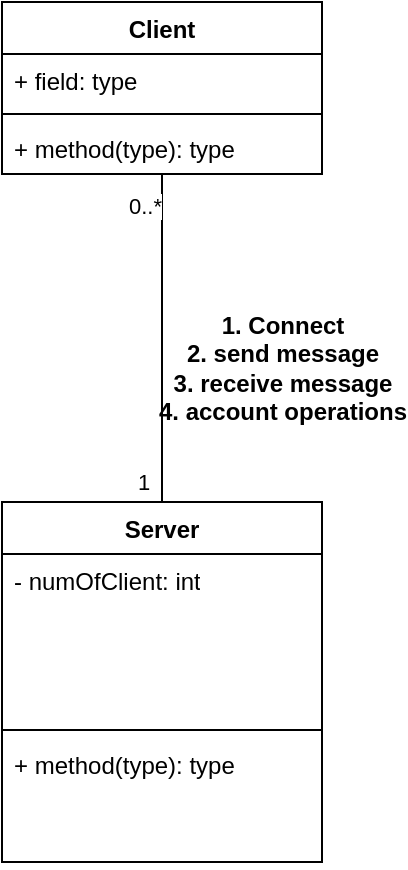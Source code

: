 <mxfile version="23.1.5" type="github" pages="2">
  <diagram name="Client-Server" id="sUV660QRLb9GWtnvWiSY">
    <mxGraphModel dx="474" dy="615" grid="1" gridSize="10" guides="1" tooltips="1" connect="1" arrows="1" fold="1" page="1" pageScale="1" pageWidth="1654" pageHeight="1169" math="0" shadow="0">
      <root>
        <mxCell id="0" />
        <mxCell id="1" parent="0" />
        <mxCell id="hDeGk5-uMHuenBq9WoeG-1" value="Client" style="swimlane;fontStyle=1;align=center;verticalAlign=top;childLayout=stackLayout;horizontal=1;startSize=26;horizontalStack=0;resizeParent=1;resizeParentMax=0;resizeLast=0;collapsible=1;marginBottom=0;whiteSpace=wrap;html=1;" parent="1" vertex="1">
          <mxGeometry x="250" y="70" width="160" height="86" as="geometry" />
        </mxCell>
        <mxCell id="hDeGk5-uMHuenBq9WoeG-2" value="+ field: type" style="text;strokeColor=none;fillColor=none;align=left;verticalAlign=top;spacingLeft=4;spacingRight=4;overflow=hidden;rotatable=0;points=[[0,0.5],[1,0.5]];portConstraint=eastwest;whiteSpace=wrap;html=1;" parent="hDeGk5-uMHuenBq9WoeG-1" vertex="1">
          <mxGeometry y="26" width="160" height="26" as="geometry" />
        </mxCell>
        <mxCell id="hDeGk5-uMHuenBq9WoeG-3" value="" style="line;strokeWidth=1;fillColor=none;align=left;verticalAlign=middle;spacingTop=-1;spacingLeft=3;spacingRight=3;rotatable=0;labelPosition=right;points=[];portConstraint=eastwest;strokeColor=inherit;" parent="hDeGk5-uMHuenBq9WoeG-1" vertex="1">
          <mxGeometry y="52" width="160" height="8" as="geometry" />
        </mxCell>
        <mxCell id="hDeGk5-uMHuenBq9WoeG-4" value="+ method(type): type" style="text;strokeColor=none;fillColor=none;align=left;verticalAlign=top;spacingLeft=4;spacingRight=4;overflow=hidden;rotatable=0;points=[[0,0.5],[1,0.5]];portConstraint=eastwest;whiteSpace=wrap;html=1;" parent="hDeGk5-uMHuenBq9WoeG-1" vertex="1">
          <mxGeometry y="60" width="160" height="26" as="geometry" />
        </mxCell>
        <mxCell id="hDeGk5-uMHuenBq9WoeG-9" value="Server" style="swimlane;fontStyle=1;align=center;verticalAlign=top;childLayout=stackLayout;horizontal=1;startSize=26;horizontalStack=0;resizeParent=1;resizeParentMax=0;resizeLast=0;collapsible=1;marginBottom=0;whiteSpace=wrap;html=1;" parent="1" vertex="1">
          <mxGeometry x="250" y="320" width="160" height="180" as="geometry" />
        </mxCell>
        <mxCell id="hDeGk5-uMHuenBq9WoeG-10" value="- numOfClient: int&lt;div&gt;&lt;br/&gt;&lt;/div&gt;" style="text;strokeColor=none;fillColor=none;align=left;verticalAlign=top;spacingLeft=4;spacingRight=4;overflow=hidden;rotatable=0;points=[[0,0.5],[1,0.5]];portConstraint=eastwest;whiteSpace=wrap;html=1;" parent="hDeGk5-uMHuenBq9WoeG-9" vertex="1">
          <mxGeometry y="26" width="160" height="84" as="geometry" />
        </mxCell>
        <mxCell id="hDeGk5-uMHuenBq9WoeG-11" value="" style="line;strokeWidth=1;fillColor=none;align=left;verticalAlign=middle;spacingTop=-1;spacingLeft=3;spacingRight=3;rotatable=0;labelPosition=right;points=[];portConstraint=eastwest;strokeColor=inherit;" parent="hDeGk5-uMHuenBq9WoeG-9" vertex="1">
          <mxGeometry y="110" width="160" height="8" as="geometry" />
        </mxCell>
        <mxCell id="hDeGk5-uMHuenBq9WoeG-12" value="+ method(type): type" style="text;strokeColor=none;fillColor=none;align=left;verticalAlign=top;spacingLeft=4;spacingRight=4;overflow=hidden;rotatable=0;points=[[0,0.5],[1,0.5]];portConstraint=eastwest;whiteSpace=wrap;html=1;" parent="hDeGk5-uMHuenBq9WoeG-9" vertex="1">
          <mxGeometry y="118" width="160" height="62" as="geometry" />
        </mxCell>
        <mxCell id="hDeGk5-uMHuenBq9WoeG-13" value="" style="endArrow=none;html=1;edgeStyle=orthogonalEdgeStyle;rounded=0;exitX=0.5;exitY=0;exitDx=0;exitDy=0;" parent="1" source="hDeGk5-uMHuenBq9WoeG-9" target="hDeGk5-uMHuenBq9WoeG-1" edge="1">
          <mxGeometry relative="1" as="geometry">
            <mxPoint x="270" y="170" as="sourcePoint" />
            <mxPoint x="270" y="180" as="targetPoint" />
          </mxGeometry>
        </mxCell>
        <mxCell id="hDeGk5-uMHuenBq9WoeG-14" value="1" style="edgeLabel;resizable=0;html=1;align=left;verticalAlign=bottom;" parent="hDeGk5-uMHuenBq9WoeG-13" connectable="0" vertex="1">
          <mxGeometry x="-1" relative="1" as="geometry">
            <mxPoint x="-14" y="-2" as="offset" />
          </mxGeometry>
        </mxCell>
        <mxCell id="hDeGk5-uMHuenBq9WoeG-15" value="0..*" style="edgeLabel;resizable=0;html=1;align=right;verticalAlign=bottom;" parent="hDeGk5-uMHuenBq9WoeG-13" connectable="0" vertex="1">
          <mxGeometry x="1" relative="1" as="geometry">
            <mxPoint y="24" as="offset" />
          </mxGeometry>
        </mxCell>
        <mxCell id="Pb_GMYueLFtet9eYSyQK-1" value="1. Connect&lt;br&gt;2. send message&lt;br&gt;3. receive message&lt;br&gt;4. account operations" style="text;align=center;fontStyle=1;verticalAlign=middle;spacingLeft=3;spacingRight=3;strokeColor=none;rotatable=0;points=[[0,0.5],[1,0.5]];portConstraint=eastwest;html=1;" parent="1" vertex="1">
          <mxGeometry x="350" y="240" width="80" height="26" as="geometry" />
        </mxCell>
      </root>
    </mxGraphModel>
  </diagram>
  <diagram id="7dEEv1CiIGa3f9v5cvAZ" name="Client">
    <mxGraphModel dx="1152" dy="615" grid="1" gridSize="10" guides="1" tooltips="1" connect="1" arrows="1" fold="1" page="1" pageScale="1" pageWidth="1654" pageHeight="1169" math="0" shadow="0">
      <root>
        <mxCell id="0" />
        <mxCell id="1" parent="0" />
        <mxCell id="qlGP9i0c9qMwpgche674-63" value="" style="html=1;whiteSpace=wrap;" vertex="1" parent="1">
          <mxGeometry x="310" y="170" width="740" height="580" as="geometry" />
        </mxCell>
        <mxCell id="49RTNiTCRd8xEN8y8V98-1" value="GUI" style="swimlane;fontStyle=1;align=center;verticalAlign=top;childLayout=stackLayout;horizontal=1;startSize=26;horizontalStack=0;resizeParent=1;resizeParentMax=0;resizeLast=0;collapsible=1;marginBottom=0;whiteSpace=wrap;html=1;" parent="1" vertex="1">
          <mxGeometry x="370" y="210" width="160" height="86" as="geometry" />
        </mxCell>
        <mxCell id="49RTNiTCRd8xEN8y8V98-2" value="+ field: type" style="text;strokeColor=none;fillColor=none;align=left;verticalAlign=top;spacingLeft=4;spacingRight=4;overflow=hidden;rotatable=0;points=[[0,0.5],[1,0.5]];portConstraint=eastwest;whiteSpace=wrap;html=1;" parent="49RTNiTCRd8xEN8y8V98-1" vertex="1">
          <mxGeometry y="26" width="160" height="26" as="geometry" />
        </mxCell>
        <mxCell id="49RTNiTCRd8xEN8y8V98-3" value="" style="line;strokeWidth=1;fillColor=none;align=left;verticalAlign=middle;spacingTop=-1;spacingLeft=3;spacingRight=3;rotatable=0;labelPosition=right;points=[];portConstraint=eastwest;strokeColor=inherit;" parent="49RTNiTCRd8xEN8y8V98-1" vertex="1">
          <mxGeometry y="52" width="160" height="8" as="geometry" />
        </mxCell>
        <mxCell id="49RTNiTCRd8xEN8y8V98-4" value="+ method(type): type" style="text;strokeColor=none;fillColor=none;align=left;verticalAlign=top;spacingLeft=4;spacingRight=4;overflow=hidden;rotatable=0;points=[[0,0.5],[1,0.5]];portConstraint=eastwest;whiteSpace=wrap;html=1;" parent="49RTNiTCRd8xEN8y8V98-1" vertex="1">
          <mxGeometry y="60" width="160" height="26" as="geometry" />
        </mxCell>
        <mxCell id="49RTNiTCRd8xEN8y8V98-5" value="Model" style="swimlane;fontStyle=1;align=center;verticalAlign=top;childLayout=stackLayout;horizontal=1;startSize=26;horizontalStack=0;resizeParent=1;resizeParentMax=0;resizeLast=0;collapsible=1;marginBottom=0;whiteSpace=wrap;html=1;" parent="1" vertex="1">
          <mxGeometry x="830" y="210" width="160" height="86" as="geometry" />
        </mxCell>
        <mxCell id="49RTNiTCRd8xEN8y8V98-6" value="+ field: type" style="text;strokeColor=none;fillColor=none;align=left;verticalAlign=top;spacingLeft=4;spacingRight=4;overflow=hidden;rotatable=0;points=[[0,0.5],[1,0.5]];portConstraint=eastwest;whiteSpace=wrap;html=1;" parent="49RTNiTCRd8xEN8y8V98-5" vertex="1">
          <mxGeometry y="26" width="160" height="26" as="geometry" />
        </mxCell>
        <mxCell id="49RTNiTCRd8xEN8y8V98-7" value="" style="line;strokeWidth=1;fillColor=none;align=left;verticalAlign=middle;spacingTop=-1;spacingLeft=3;spacingRight=3;rotatable=0;labelPosition=right;points=[];portConstraint=eastwest;strokeColor=inherit;" parent="49RTNiTCRd8xEN8y8V98-5" vertex="1">
          <mxGeometry y="52" width="160" height="8" as="geometry" />
        </mxCell>
        <mxCell id="49RTNiTCRd8xEN8y8V98-8" value="+ method(type): type" style="text;strokeColor=none;fillColor=none;align=left;verticalAlign=top;spacingLeft=4;spacingRight=4;overflow=hidden;rotatable=0;points=[[0,0.5],[1,0.5]];portConstraint=eastwest;whiteSpace=wrap;html=1;" parent="49RTNiTCRd8xEN8y8V98-5" vertex="1">
          <mxGeometry y="60" width="160" height="26" as="geometry" />
        </mxCell>
        <mxCell id="49RTNiTCRd8xEN8y8V98-9" value="Controller" style="swimlane;fontStyle=1;align=center;verticalAlign=top;childLayout=stackLayout;horizontal=1;startSize=26;horizontalStack=0;resizeParent=1;resizeParentMax=0;resizeLast=0;collapsible=1;marginBottom=0;whiteSpace=wrap;html=1;" parent="1" vertex="1">
          <mxGeometry x="580" y="330" width="160" height="86" as="geometry" />
        </mxCell>
        <mxCell id="49RTNiTCRd8xEN8y8V98-10" value="+ field: type" style="text;strokeColor=none;fillColor=none;align=left;verticalAlign=top;spacingLeft=4;spacingRight=4;overflow=hidden;rotatable=0;points=[[0,0.5],[1,0.5]];portConstraint=eastwest;whiteSpace=wrap;html=1;" parent="49RTNiTCRd8xEN8y8V98-9" vertex="1">
          <mxGeometry y="26" width="160" height="26" as="geometry" />
        </mxCell>
        <mxCell id="49RTNiTCRd8xEN8y8V98-11" value="" style="line;strokeWidth=1;fillColor=none;align=left;verticalAlign=middle;spacingTop=-1;spacingLeft=3;spacingRight=3;rotatable=0;labelPosition=right;points=[];portConstraint=eastwest;strokeColor=inherit;" parent="49RTNiTCRd8xEN8y8V98-9" vertex="1">
          <mxGeometry y="52" width="160" height="8" as="geometry" />
        </mxCell>
        <mxCell id="49RTNiTCRd8xEN8y8V98-12" value="+ method(type): type" style="text;strokeColor=none;fillColor=none;align=left;verticalAlign=top;spacingLeft=4;spacingRight=4;overflow=hidden;rotatable=0;points=[[0,0.5],[1,0.5]];portConstraint=eastwest;whiteSpace=wrap;html=1;" parent="49RTNiTCRd8xEN8y8V98-9" vertex="1">
          <mxGeometry y="60" width="160" height="26" as="geometry" />
        </mxCell>
        <mxCell id="qlGP9i0c9qMwpgche674-1" value="Direct Message Controller" style="swimlane;fontStyle=1;align=center;verticalAlign=top;childLayout=stackLayout;horizontal=1;startSize=26;horizontalStack=0;resizeParent=1;resizeParentMax=0;resizeLast=0;collapsible=1;marginBottom=0;whiteSpace=wrap;html=1;" vertex="1" parent="1">
          <mxGeometry x="330" y="490" width="160" height="86" as="geometry" />
        </mxCell>
        <mxCell id="qlGP9i0c9qMwpgche674-2" value="+ field: type" style="text;strokeColor=none;fillColor=none;align=left;verticalAlign=top;spacingLeft=4;spacingRight=4;overflow=hidden;rotatable=0;points=[[0,0.5],[1,0.5]];portConstraint=eastwest;whiteSpace=wrap;html=1;" vertex="1" parent="qlGP9i0c9qMwpgche674-1">
          <mxGeometry y="26" width="160" height="26" as="geometry" />
        </mxCell>
        <mxCell id="qlGP9i0c9qMwpgche674-3" value="" style="line;strokeWidth=1;fillColor=none;align=left;verticalAlign=middle;spacingTop=-1;spacingLeft=3;spacingRight=3;rotatable=0;labelPosition=right;points=[];portConstraint=eastwest;strokeColor=inherit;" vertex="1" parent="qlGP9i0c9qMwpgche674-1">
          <mxGeometry y="52" width="160" height="8" as="geometry" />
        </mxCell>
        <mxCell id="qlGP9i0c9qMwpgche674-4" value="+ method(type): type" style="text;strokeColor=none;fillColor=none;align=left;verticalAlign=top;spacingLeft=4;spacingRight=4;overflow=hidden;rotatable=0;points=[[0,0.5],[1,0.5]];portConstraint=eastwest;whiteSpace=wrap;html=1;" vertex="1" parent="qlGP9i0c9qMwpgche674-1">
          <mxGeometry y="60" width="160" height="26" as="geometry" />
        </mxCell>
        <mxCell id="qlGP9i0c9qMwpgche674-5" value="Group Message Controller" style="swimlane;fontStyle=1;align=center;verticalAlign=top;childLayout=stackLayout;horizontal=1;startSize=26;horizontalStack=0;resizeParent=1;resizeParentMax=0;resizeLast=0;collapsible=1;marginBottom=0;whiteSpace=wrap;html=1;" vertex="1" parent="1">
          <mxGeometry x="510" y="490" width="160" height="86" as="geometry" />
        </mxCell>
        <mxCell id="qlGP9i0c9qMwpgche674-6" value="+ field: type" style="text;strokeColor=none;fillColor=none;align=left;verticalAlign=top;spacingLeft=4;spacingRight=4;overflow=hidden;rotatable=0;points=[[0,0.5],[1,0.5]];portConstraint=eastwest;whiteSpace=wrap;html=1;" vertex="1" parent="qlGP9i0c9qMwpgche674-5">
          <mxGeometry y="26" width="160" height="26" as="geometry" />
        </mxCell>
        <mxCell id="qlGP9i0c9qMwpgche674-7" value="" style="line;strokeWidth=1;fillColor=none;align=left;verticalAlign=middle;spacingTop=-1;spacingLeft=3;spacingRight=3;rotatable=0;labelPosition=right;points=[];portConstraint=eastwest;strokeColor=inherit;" vertex="1" parent="qlGP9i0c9qMwpgche674-5">
          <mxGeometry y="52" width="160" height="8" as="geometry" />
        </mxCell>
        <mxCell id="qlGP9i0c9qMwpgche674-8" value="+ method(type): type" style="text;strokeColor=none;fillColor=none;align=left;verticalAlign=top;spacingLeft=4;spacingRight=4;overflow=hidden;rotatable=0;points=[[0,0.5],[1,0.5]];portConstraint=eastwest;whiteSpace=wrap;html=1;" vertex="1" parent="qlGP9i0c9qMwpgche674-5">
          <mxGeometry y="60" width="160" height="26" as="geometry" />
        </mxCell>
        <mxCell id="qlGP9i0c9qMwpgche674-9" value="App Setting Controller" style="swimlane;fontStyle=1;align=center;verticalAlign=top;childLayout=stackLayout;horizontal=1;startSize=26;horizontalStack=0;resizeParent=1;resizeParentMax=0;resizeLast=0;collapsible=1;marginBottom=0;whiteSpace=wrap;html=1;" vertex="1" parent="1">
          <mxGeometry x="690" y="490" width="160" height="86" as="geometry" />
        </mxCell>
        <mxCell id="qlGP9i0c9qMwpgche674-10" value="+ field: type" style="text;strokeColor=none;fillColor=none;align=left;verticalAlign=top;spacingLeft=4;spacingRight=4;overflow=hidden;rotatable=0;points=[[0,0.5],[1,0.5]];portConstraint=eastwest;whiteSpace=wrap;html=1;" vertex="1" parent="qlGP9i0c9qMwpgche674-9">
          <mxGeometry y="26" width="160" height="26" as="geometry" />
        </mxCell>
        <mxCell id="qlGP9i0c9qMwpgche674-11" value="" style="line;strokeWidth=1;fillColor=none;align=left;verticalAlign=middle;spacingTop=-1;spacingLeft=3;spacingRight=3;rotatable=0;labelPosition=right;points=[];portConstraint=eastwest;strokeColor=inherit;" vertex="1" parent="qlGP9i0c9qMwpgche674-9">
          <mxGeometry y="52" width="160" height="8" as="geometry" />
        </mxCell>
        <mxCell id="qlGP9i0c9qMwpgche674-12" value="+ method(type): type" style="text;strokeColor=none;fillColor=none;align=left;verticalAlign=top;spacingLeft=4;spacingRight=4;overflow=hidden;rotatable=0;points=[[0,0.5],[1,0.5]];portConstraint=eastwest;whiteSpace=wrap;html=1;" vertex="1" parent="qlGP9i0c9qMwpgche674-9">
          <mxGeometry y="60" width="160" height="26" as="geometry" />
        </mxCell>
        <mxCell id="qlGP9i0c9qMwpgche674-13" value="Directory Controller" style="swimlane;fontStyle=1;align=center;verticalAlign=top;childLayout=stackLayout;horizontal=1;startSize=26;horizontalStack=0;resizeParent=1;resizeParentMax=0;resizeLast=0;collapsible=1;marginBottom=0;whiteSpace=wrap;html=1;" vertex="1" parent="1">
          <mxGeometry x="870" y="490" width="160" height="86" as="geometry" />
        </mxCell>
        <mxCell id="qlGP9i0c9qMwpgche674-14" value="+ field: type" style="text;strokeColor=none;fillColor=none;align=left;verticalAlign=top;spacingLeft=4;spacingRight=4;overflow=hidden;rotatable=0;points=[[0,0.5],[1,0.5]];portConstraint=eastwest;whiteSpace=wrap;html=1;" vertex="1" parent="qlGP9i0c9qMwpgche674-13">
          <mxGeometry y="26" width="160" height="26" as="geometry" />
        </mxCell>
        <mxCell id="qlGP9i0c9qMwpgche674-15" value="" style="line;strokeWidth=1;fillColor=none;align=left;verticalAlign=middle;spacingTop=-1;spacingLeft=3;spacingRight=3;rotatable=0;labelPosition=right;points=[];portConstraint=eastwest;strokeColor=inherit;" vertex="1" parent="qlGP9i0c9qMwpgche674-13">
          <mxGeometry y="52" width="160" height="8" as="geometry" />
        </mxCell>
        <mxCell id="qlGP9i0c9qMwpgche674-16" value="+ method(type): type" style="text;strokeColor=none;fillColor=none;align=left;verticalAlign=top;spacingLeft=4;spacingRight=4;overflow=hidden;rotatable=0;points=[[0,0.5],[1,0.5]];portConstraint=eastwest;whiteSpace=wrap;html=1;" vertex="1" parent="qlGP9i0c9qMwpgche674-13">
          <mxGeometry y="60" width="160" height="26" as="geometry" />
        </mxCell>
        <mxCell id="qlGP9i0c9qMwpgche674-17" value="Direct Message" style="swimlane;fontStyle=1;align=center;verticalAlign=top;childLayout=stackLayout;horizontal=1;startSize=26;horizontalStack=0;resizeParent=1;resizeParentMax=0;resizeLast=0;collapsible=1;marginBottom=0;whiteSpace=wrap;html=1;" vertex="1" parent="1">
          <mxGeometry x="330" y="630" width="160" height="86" as="geometry" />
        </mxCell>
        <mxCell id="qlGP9i0c9qMwpgche674-18" value="+ field: type" style="text;strokeColor=none;fillColor=none;align=left;verticalAlign=top;spacingLeft=4;spacingRight=4;overflow=hidden;rotatable=0;points=[[0,0.5],[1,0.5]];portConstraint=eastwest;whiteSpace=wrap;html=1;" vertex="1" parent="qlGP9i0c9qMwpgche674-17">
          <mxGeometry y="26" width="160" height="26" as="geometry" />
        </mxCell>
        <mxCell id="qlGP9i0c9qMwpgche674-19" value="" style="line;strokeWidth=1;fillColor=none;align=left;verticalAlign=middle;spacingTop=-1;spacingLeft=3;spacingRight=3;rotatable=0;labelPosition=right;points=[];portConstraint=eastwest;strokeColor=inherit;" vertex="1" parent="qlGP9i0c9qMwpgche674-17">
          <mxGeometry y="52" width="160" height="8" as="geometry" />
        </mxCell>
        <mxCell id="qlGP9i0c9qMwpgche674-20" value="+ method(type): type" style="text;strokeColor=none;fillColor=none;align=left;verticalAlign=top;spacingLeft=4;spacingRight=4;overflow=hidden;rotatable=0;points=[[0,0.5],[1,0.5]];portConstraint=eastwest;whiteSpace=wrap;html=1;" vertex="1" parent="qlGP9i0c9qMwpgche674-17">
          <mxGeometry y="60" width="160" height="26" as="geometry" />
        </mxCell>
        <mxCell id="qlGP9i0c9qMwpgche674-21" value="Group Message" style="swimlane;fontStyle=1;align=center;verticalAlign=top;childLayout=stackLayout;horizontal=1;startSize=26;horizontalStack=0;resizeParent=1;resizeParentMax=0;resizeLast=0;collapsible=1;marginBottom=0;whiteSpace=wrap;html=1;" vertex="1" parent="1">
          <mxGeometry x="510" y="630" width="160" height="86" as="geometry" />
        </mxCell>
        <mxCell id="qlGP9i0c9qMwpgche674-22" value="+ field: type" style="text;strokeColor=none;fillColor=none;align=left;verticalAlign=top;spacingLeft=4;spacingRight=4;overflow=hidden;rotatable=0;points=[[0,0.5],[1,0.5]];portConstraint=eastwest;whiteSpace=wrap;html=1;" vertex="1" parent="qlGP9i0c9qMwpgche674-21">
          <mxGeometry y="26" width="160" height="26" as="geometry" />
        </mxCell>
        <mxCell id="qlGP9i0c9qMwpgche674-23" value="" style="line;strokeWidth=1;fillColor=none;align=left;verticalAlign=middle;spacingTop=-1;spacingLeft=3;spacingRight=3;rotatable=0;labelPosition=right;points=[];portConstraint=eastwest;strokeColor=inherit;" vertex="1" parent="qlGP9i0c9qMwpgche674-21">
          <mxGeometry y="52" width="160" height="8" as="geometry" />
        </mxCell>
        <mxCell id="qlGP9i0c9qMwpgche674-24" value="+ method(type): type" style="text;strokeColor=none;fillColor=none;align=left;verticalAlign=top;spacingLeft=4;spacingRight=4;overflow=hidden;rotatable=0;points=[[0,0.5],[1,0.5]];portConstraint=eastwest;whiteSpace=wrap;html=1;" vertex="1" parent="qlGP9i0c9qMwpgche674-21">
          <mxGeometry y="60" width="160" height="26" as="geometry" />
        </mxCell>
        <mxCell id="qlGP9i0c9qMwpgche674-25" value="App Setting" style="swimlane;fontStyle=1;align=center;verticalAlign=top;childLayout=stackLayout;horizontal=1;startSize=26;horizontalStack=0;resizeParent=1;resizeParentMax=0;resizeLast=0;collapsible=1;marginBottom=0;whiteSpace=wrap;html=1;" vertex="1" parent="1">
          <mxGeometry x="690" y="630" width="160" height="86" as="geometry" />
        </mxCell>
        <mxCell id="qlGP9i0c9qMwpgche674-26" value="+ field: type" style="text;strokeColor=none;fillColor=none;align=left;verticalAlign=top;spacingLeft=4;spacingRight=4;overflow=hidden;rotatable=0;points=[[0,0.5],[1,0.5]];portConstraint=eastwest;whiteSpace=wrap;html=1;" vertex="1" parent="qlGP9i0c9qMwpgche674-25">
          <mxGeometry y="26" width="160" height="26" as="geometry" />
        </mxCell>
        <mxCell id="qlGP9i0c9qMwpgche674-27" value="" style="line;strokeWidth=1;fillColor=none;align=left;verticalAlign=middle;spacingTop=-1;spacingLeft=3;spacingRight=3;rotatable=0;labelPosition=right;points=[];portConstraint=eastwest;strokeColor=inherit;" vertex="1" parent="qlGP9i0c9qMwpgche674-25">
          <mxGeometry y="52" width="160" height="8" as="geometry" />
        </mxCell>
        <mxCell id="qlGP9i0c9qMwpgche674-28" value="+ method(type): type" style="text;strokeColor=none;fillColor=none;align=left;verticalAlign=top;spacingLeft=4;spacingRight=4;overflow=hidden;rotatable=0;points=[[0,0.5],[1,0.5]];portConstraint=eastwest;whiteSpace=wrap;html=1;" vertex="1" parent="qlGP9i0c9qMwpgche674-25">
          <mxGeometry y="60" width="160" height="26" as="geometry" />
        </mxCell>
        <mxCell id="qlGP9i0c9qMwpgche674-29" value="Directory" style="swimlane;fontStyle=1;align=center;verticalAlign=top;childLayout=stackLayout;horizontal=1;startSize=26;horizontalStack=0;resizeParent=1;resizeParentMax=0;resizeLast=0;collapsible=1;marginBottom=0;whiteSpace=wrap;html=1;" vertex="1" parent="1">
          <mxGeometry x="870" y="630" width="160" height="86" as="geometry" />
        </mxCell>
        <mxCell id="qlGP9i0c9qMwpgche674-30" value="+ field: type" style="text;strokeColor=none;fillColor=none;align=left;verticalAlign=top;spacingLeft=4;spacingRight=4;overflow=hidden;rotatable=0;points=[[0,0.5],[1,0.5]];portConstraint=eastwest;whiteSpace=wrap;html=1;" vertex="1" parent="qlGP9i0c9qMwpgche674-29">
          <mxGeometry y="26" width="160" height="26" as="geometry" />
        </mxCell>
        <mxCell id="qlGP9i0c9qMwpgche674-31" value="" style="line;strokeWidth=1;fillColor=none;align=left;verticalAlign=middle;spacingTop=-1;spacingLeft=3;spacingRight=3;rotatable=0;labelPosition=right;points=[];portConstraint=eastwest;strokeColor=inherit;" vertex="1" parent="qlGP9i0c9qMwpgche674-29">
          <mxGeometry y="52" width="160" height="8" as="geometry" />
        </mxCell>
        <mxCell id="qlGP9i0c9qMwpgche674-32" value="+ method(type): type" style="text;strokeColor=none;fillColor=none;align=left;verticalAlign=top;spacingLeft=4;spacingRight=4;overflow=hidden;rotatable=0;points=[[0,0.5],[1,0.5]];portConstraint=eastwest;whiteSpace=wrap;html=1;" vertex="1" parent="qlGP9i0c9qMwpgche674-29">
          <mxGeometry y="60" width="160" height="26" as="geometry" />
        </mxCell>
        <mxCell id="qlGP9i0c9qMwpgche674-36" value="" style="endArrow=none;html=1;rounded=0;exitX=0.5;exitY=0;exitDx=0;exitDy=0;entryX=0.5;entryY=1.038;entryDx=0;entryDy=0;entryPerimeter=0;" edge="1" parent="1" source="qlGP9i0c9qMwpgche674-17" target="qlGP9i0c9qMwpgche674-4">
          <mxGeometry relative="1" as="geometry">
            <mxPoint x="370" y="610" as="sourcePoint" />
            <mxPoint x="530" y="610" as="targetPoint" />
          </mxGeometry>
        </mxCell>
        <mxCell id="qlGP9i0c9qMwpgche674-37" value="0..*" style="edgeLabel;resizable=0;html=1;align=left;verticalAlign=bottom;" connectable="0" vertex="1" parent="qlGP9i0c9qMwpgche674-36">
          <mxGeometry x="-1" relative="1" as="geometry" />
        </mxCell>
        <mxCell id="qlGP9i0c9qMwpgche674-38" value="1" style="edgeLabel;resizable=0;html=1;align=right;verticalAlign=bottom;" connectable="0" vertex="1" parent="qlGP9i0c9qMwpgche674-36">
          <mxGeometry x="1" relative="1" as="geometry">
            <mxPoint y="23" as="offset" />
          </mxGeometry>
        </mxCell>
        <mxCell id="qlGP9i0c9qMwpgche674-39" value="" style="endArrow=none;html=1;rounded=0;exitX=0.5;exitY=0;exitDx=0;exitDy=0;entryX=0.5;entryY=1.038;entryDx=0;entryDy=0;entryPerimeter=0;" edge="1" parent="1">
          <mxGeometry relative="1" as="geometry">
            <mxPoint x="589.5" y="629" as="sourcePoint" />
            <mxPoint x="589.5" y="576" as="targetPoint" />
          </mxGeometry>
        </mxCell>
        <mxCell id="qlGP9i0c9qMwpgche674-40" value="0..*" style="edgeLabel;resizable=0;html=1;align=left;verticalAlign=bottom;" connectable="0" vertex="1" parent="qlGP9i0c9qMwpgche674-39">
          <mxGeometry x="-1" relative="1" as="geometry" />
        </mxCell>
        <mxCell id="qlGP9i0c9qMwpgche674-41" value="1" style="edgeLabel;resizable=0;html=1;align=right;verticalAlign=bottom;" connectable="0" vertex="1" parent="qlGP9i0c9qMwpgche674-39">
          <mxGeometry x="1" relative="1" as="geometry">
            <mxPoint y="23" as="offset" />
          </mxGeometry>
        </mxCell>
        <mxCell id="qlGP9i0c9qMwpgche674-42" value="" style="endArrow=none;html=1;rounded=0;exitX=0.5;exitY=0;exitDx=0;exitDy=0;entryX=0.5;entryY=1.038;entryDx=0;entryDy=0;entryPerimeter=0;" edge="1" parent="1">
          <mxGeometry relative="1" as="geometry">
            <mxPoint x="769.5" y="629" as="sourcePoint" />
            <mxPoint x="769.5" y="576" as="targetPoint" />
          </mxGeometry>
        </mxCell>
        <mxCell id="qlGP9i0c9qMwpgche674-43" value="1" style="edgeLabel;resizable=0;html=1;align=left;verticalAlign=bottom;" connectable="0" vertex="1" parent="qlGP9i0c9qMwpgche674-42">
          <mxGeometry x="-1" relative="1" as="geometry" />
        </mxCell>
        <mxCell id="qlGP9i0c9qMwpgche674-44" value="1" style="edgeLabel;resizable=0;html=1;align=right;verticalAlign=bottom;" connectable="0" vertex="1" parent="qlGP9i0c9qMwpgche674-42">
          <mxGeometry x="1" relative="1" as="geometry">
            <mxPoint y="23" as="offset" />
          </mxGeometry>
        </mxCell>
        <mxCell id="qlGP9i0c9qMwpgche674-45" value="" style="endArrow=none;html=1;rounded=0;exitX=0.5;exitY=0;exitDx=0;exitDy=0;entryX=0.5;entryY=1.038;entryDx=0;entryDy=0;entryPerimeter=0;" edge="1" parent="1">
          <mxGeometry relative="1" as="geometry">
            <mxPoint x="949.5" y="629" as="sourcePoint" />
            <mxPoint x="949.5" y="576" as="targetPoint" />
          </mxGeometry>
        </mxCell>
        <mxCell id="qlGP9i0c9qMwpgche674-46" value="1" style="edgeLabel;resizable=0;html=1;align=left;verticalAlign=bottom;" connectable="0" vertex="1" parent="qlGP9i0c9qMwpgche674-45">
          <mxGeometry x="-1" relative="1" as="geometry" />
        </mxCell>
        <mxCell id="qlGP9i0c9qMwpgche674-47" value="1" style="edgeLabel;resizable=0;html=1;align=right;verticalAlign=bottom;" connectable="0" vertex="1" parent="qlGP9i0c9qMwpgche674-45">
          <mxGeometry x="1" relative="1" as="geometry">
            <mxPoint y="23" as="offset" />
          </mxGeometry>
        </mxCell>
        <mxCell id="qlGP9i0c9qMwpgche674-48" value="" style="endArrow=open;endFill=1;endSize=12;html=1;rounded=0;entryX=0.497;entryY=1.154;entryDx=0;entryDy=0;entryPerimeter=0;exitX=0.5;exitY=0;exitDx=0;exitDy=0;" edge="1" parent="1" source="qlGP9i0c9qMwpgche674-1" target="49RTNiTCRd8xEN8y8V98-12">
          <mxGeometry width="160" relative="1" as="geometry">
            <mxPoint x="410" y="480" as="sourcePoint" />
            <mxPoint x="570" y="480" as="targetPoint" />
          </mxGeometry>
        </mxCell>
        <mxCell id="qlGP9i0c9qMwpgche674-49" value="" style="endArrow=open;endFill=1;endSize=12;html=1;rounded=0;exitX=0.5;exitY=0;exitDx=0;exitDy=0;" edge="1" parent="1" source="qlGP9i0c9qMwpgche674-5">
          <mxGeometry width="160" relative="1" as="geometry">
            <mxPoint x="670" y="520" as="sourcePoint" />
            <mxPoint x="660" y="420" as="targetPoint" />
          </mxGeometry>
        </mxCell>
        <mxCell id="qlGP9i0c9qMwpgche674-50" value="" style="endArrow=open;endFill=1;endSize=12;html=1;rounded=0;exitX=0.5;exitY=0;exitDx=0;exitDy=0;" edge="1" parent="1" source="qlGP9i0c9qMwpgche674-9">
          <mxGeometry width="160" relative="1" as="geometry">
            <mxPoint x="600" y="500" as="sourcePoint" />
            <mxPoint x="660" y="420" as="targetPoint" />
          </mxGeometry>
        </mxCell>
        <mxCell id="qlGP9i0c9qMwpgche674-51" value="" style="endArrow=open;endFill=1;endSize=12;html=1;rounded=0;exitX=0.5;exitY=0;exitDx=0;exitDy=0;" edge="1" parent="1" source="qlGP9i0c9qMwpgche674-13">
          <mxGeometry width="160" relative="1" as="geometry">
            <mxPoint x="610" y="510" as="sourcePoint" />
            <mxPoint x="660" y="420" as="targetPoint" />
          </mxGeometry>
        </mxCell>
        <mxCell id="qlGP9i0c9qMwpgche674-52" value="" style="endArrow=none;html=1;rounded=0;exitX=0.5;exitY=0;exitDx=0;exitDy=0;entryX=0.5;entryY=1.038;entryDx=0;entryDy=0;entryPerimeter=0;" edge="1" parent="1" source="49RTNiTCRd8xEN8y8V98-9">
          <mxGeometry relative="1" as="geometry">
            <mxPoint x="909.5" y="349" as="sourcePoint" />
            <mxPoint x="909.5" y="296" as="targetPoint" />
          </mxGeometry>
        </mxCell>
        <mxCell id="qlGP9i0c9qMwpgche674-53" value="1" style="edgeLabel;resizable=0;html=1;align=left;verticalAlign=bottom;" connectable="0" vertex="1" parent="qlGP9i0c9qMwpgche674-52">
          <mxGeometry x="-1" relative="1" as="geometry">
            <mxPoint x="40" y="-10" as="offset" />
          </mxGeometry>
        </mxCell>
        <mxCell id="qlGP9i0c9qMwpgche674-54" value="1" style="edgeLabel;resizable=0;html=1;align=right;verticalAlign=bottom;" connectable="0" vertex="1" parent="qlGP9i0c9qMwpgche674-52">
          <mxGeometry x="1" relative="1" as="geometry">
            <mxPoint x="-10" y="23" as="offset" />
          </mxGeometry>
        </mxCell>
        <mxCell id="qlGP9i0c9qMwpgche674-55" value="" style="endArrow=none;html=1;rounded=0;entryX=0.403;entryY=1.135;entryDx=0;entryDy=0;entryPerimeter=0;exitX=0.5;exitY=0;exitDx=0;exitDy=0;" edge="1" parent="1" source="49RTNiTCRd8xEN8y8V98-9" target="49RTNiTCRd8xEN8y8V98-4">
          <mxGeometry relative="1" as="geometry">
            <mxPoint x="615.44" y="310" as="sourcePoint" />
            <mxPoint x="400.0" y="310.498" as="targetPoint" />
          </mxGeometry>
        </mxCell>
        <mxCell id="qlGP9i0c9qMwpgche674-56" value="1" style="edgeLabel;resizable=0;html=1;align=left;verticalAlign=bottom;" connectable="0" vertex="1" parent="qlGP9i0c9qMwpgche674-55">
          <mxGeometry x="-1" relative="1" as="geometry">
            <mxPoint x="-70" y="-10" as="offset" />
          </mxGeometry>
        </mxCell>
        <mxCell id="qlGP9i0c9qMwpgche674-57" value="1" style="edgeLabel;resizable=0;html=1;align=right;verticalAlign=bottom;" connectable="0" vertex="1" parent="qlGP9i0c9qMwpgche674-55">
          <mxGeometry x="1" relative="1" as="geometry">
            <mxPoint x="-4" y="21" as="offset" />
          </mxGeometry>
        </mxCell>
        <mxCell id="qlGP9i0c9qMwpgche674-62" value="Server" style="html=1;whiteSpace=wrap;" vertex="1" parent="1">
          <mxGeometry x="10" y="348" width="110" height="50" as="geometry" />
        </mxCell>
        <mxCell id="qlGP9i0c9qMwpgche674-64" value="" style="endArrow=none;html=1;edgeStyle=orthogonalEdgeStyle;rounded=0;entryX=0.001;entryY=0.351;entryDx=0;entryDy=0;entryPerimeter=0;" edge="1" parent="1" target="qlGP9i0c9qMwpgche674-63">
          <mxGeometry relative="1" as="geometry">
            <mxPoint x="120" y="372.5" as="sourcePoint" />
            <mxPoint x="280" y="372.5" as="targetPoint" />
          </mxGeometry>
        </mxCell>
        <mxCell id="qlGP9i0c9qMwpgche674-65" value="1" style="edgeLabel;resizable=0;html=1;align=left;verticalAlign=bottom;" connectable="0" vertex="1" parent="qlGP9i0c9qMwpgche674-64">
          <mxGeometry x="-1" relative="1" as="geometry" />
        </mxCell>
        <mxCell id="qlGP9i0c9qMwpgche674-66" value="0..*" style="edgeLabel;resizable=0;html=1;align=right;verticalAlign=bottom;" connectable="0" vertex="1" parent="qlGP9i0c9qMwpgche674-64">
          <mxGeometry x="1" relative="1" as="geometry">
            <mxPoint y="-2" as="offset" />
          </mxGeometry>
        </mxCell>
        <mxCell id="qlGP9i0c9qMwpgche674-67" value="Client Application" style="text;align=center;fontStyle=1;verticalAlign=middle;spacingLeft=3;spacingRight=3;strokeColor=none;rotatable=0;points=[[0,0.5],[1,0.5]];portConstraint=eastwest;html=1;" vertex="1" parent="1">
          <mxGeometry x="630" y="170" width="80" height="26" as="geometry" />
        </mxCell>
        <mxCell id="qlGP9i0c9qMwpgche674-68" value="1" style="edgeLabel;resizable=0;html=1;align=right;verticalAlign=bottom;" connectable="0" vertex="1" parent="1">
          <mxGeometry x="440.056" y="340.003" as="geometry">
            <mxPoint x="-17" y="145" as="offset" />
          </mxGeometry>
        </mxCell>
        <mxCell id="qlGP9i0c9qMwpgche674-69" value="1" style="edgeLabel;resizable=0;html=1;align=right;verticalAlign=bottom;" connectable="0" vertex="1" parent="1">
          <mxGeometry x="609.996" y="290.003" as="geometry">
            <mxPoint x="-17" y="145" as="offset" />
          </mxGeometry>
        </mxCell>
        <mxCell id="qlGP9i0c9qMwpgche674-70" value="1" style="edgeLabel;resizable=0;html=1;align=right;verticalAlign=bottom;" connectable="0" vertex="1" parent="1">
          <mxGeometry x="649.996" y="300.003" as="geometry">
            <mxPoint x="-17" y="145" as="offset" />
          </mxGeometry>
        </mxCell>
        <mxCell id="qlGP9i0c9qMwpgche674-71" value="1" style="edgeLabel;resizable=0;html=1;align=right;verticalAlign=bottom;" connectable="0" vertex="1" parent="1">
          <mxGeometry x="699.996" y="310.003" as="geometry">
            <mxPoint x="-17" y="145" as="offset" />
          </mxGeometry>
        </mxCell>
        <mxCell id="qlGP9i0c9qMwpgche674-72" value="1" style="edgeLabel;resizable=0;html=1;align=right;verticalAlign=bottom;" connectable="0" vertex="1" parent="1">
          <mxGeometry x="749.996" y="340.003" as="geometry">
            <mxPoint x="-17" y="145" as="offset" />
          </mxGeometry>
        </mxCell>
        <mxCell id="qlGP9i0c9qMwpgche674-73" value="1" style="edgeLabel;resizable=0;html=1;align=right;verticalAlign=bottom;" connectable="0" vertex="1" parent="1">
          <mxGeometry x="629.996" y="340.003" as="geometry">
            <mxPoint x="-17" y="145" as="offset" />
          </mxGeometry>
        </mxCell>
        <mxCell id="qlGP9i0c9qMwpgche674-74" value="1" style="edgeLabel;resizable=0;html=1;align=right;verticalAlign=bottom;" connectable="0" vertex="1" parent="1">
          <mxGeometry x="949.996" y="340.003" as="geometry">
            <mxPoint x="-17" y="145" as="offset" />
          </mxGeometry>
        </mxCell>
        <mxCell id="qlGP9i0c9qMwpgche674-75" value="1" style="edgeLabel;resizable=0;html=1;align=right;verticalAlign=bottom;" connectable="0" vertex="1" parent="1">
          <mxGeometry x="769.996" y="296.003" as="geometry">
            <mxPoint x="-17" y="145" as="offset" />
          </mxGeometry>
        </mxCell>
      </root>
    </mxGraphModel>
  </diagram>
</mxfile>
